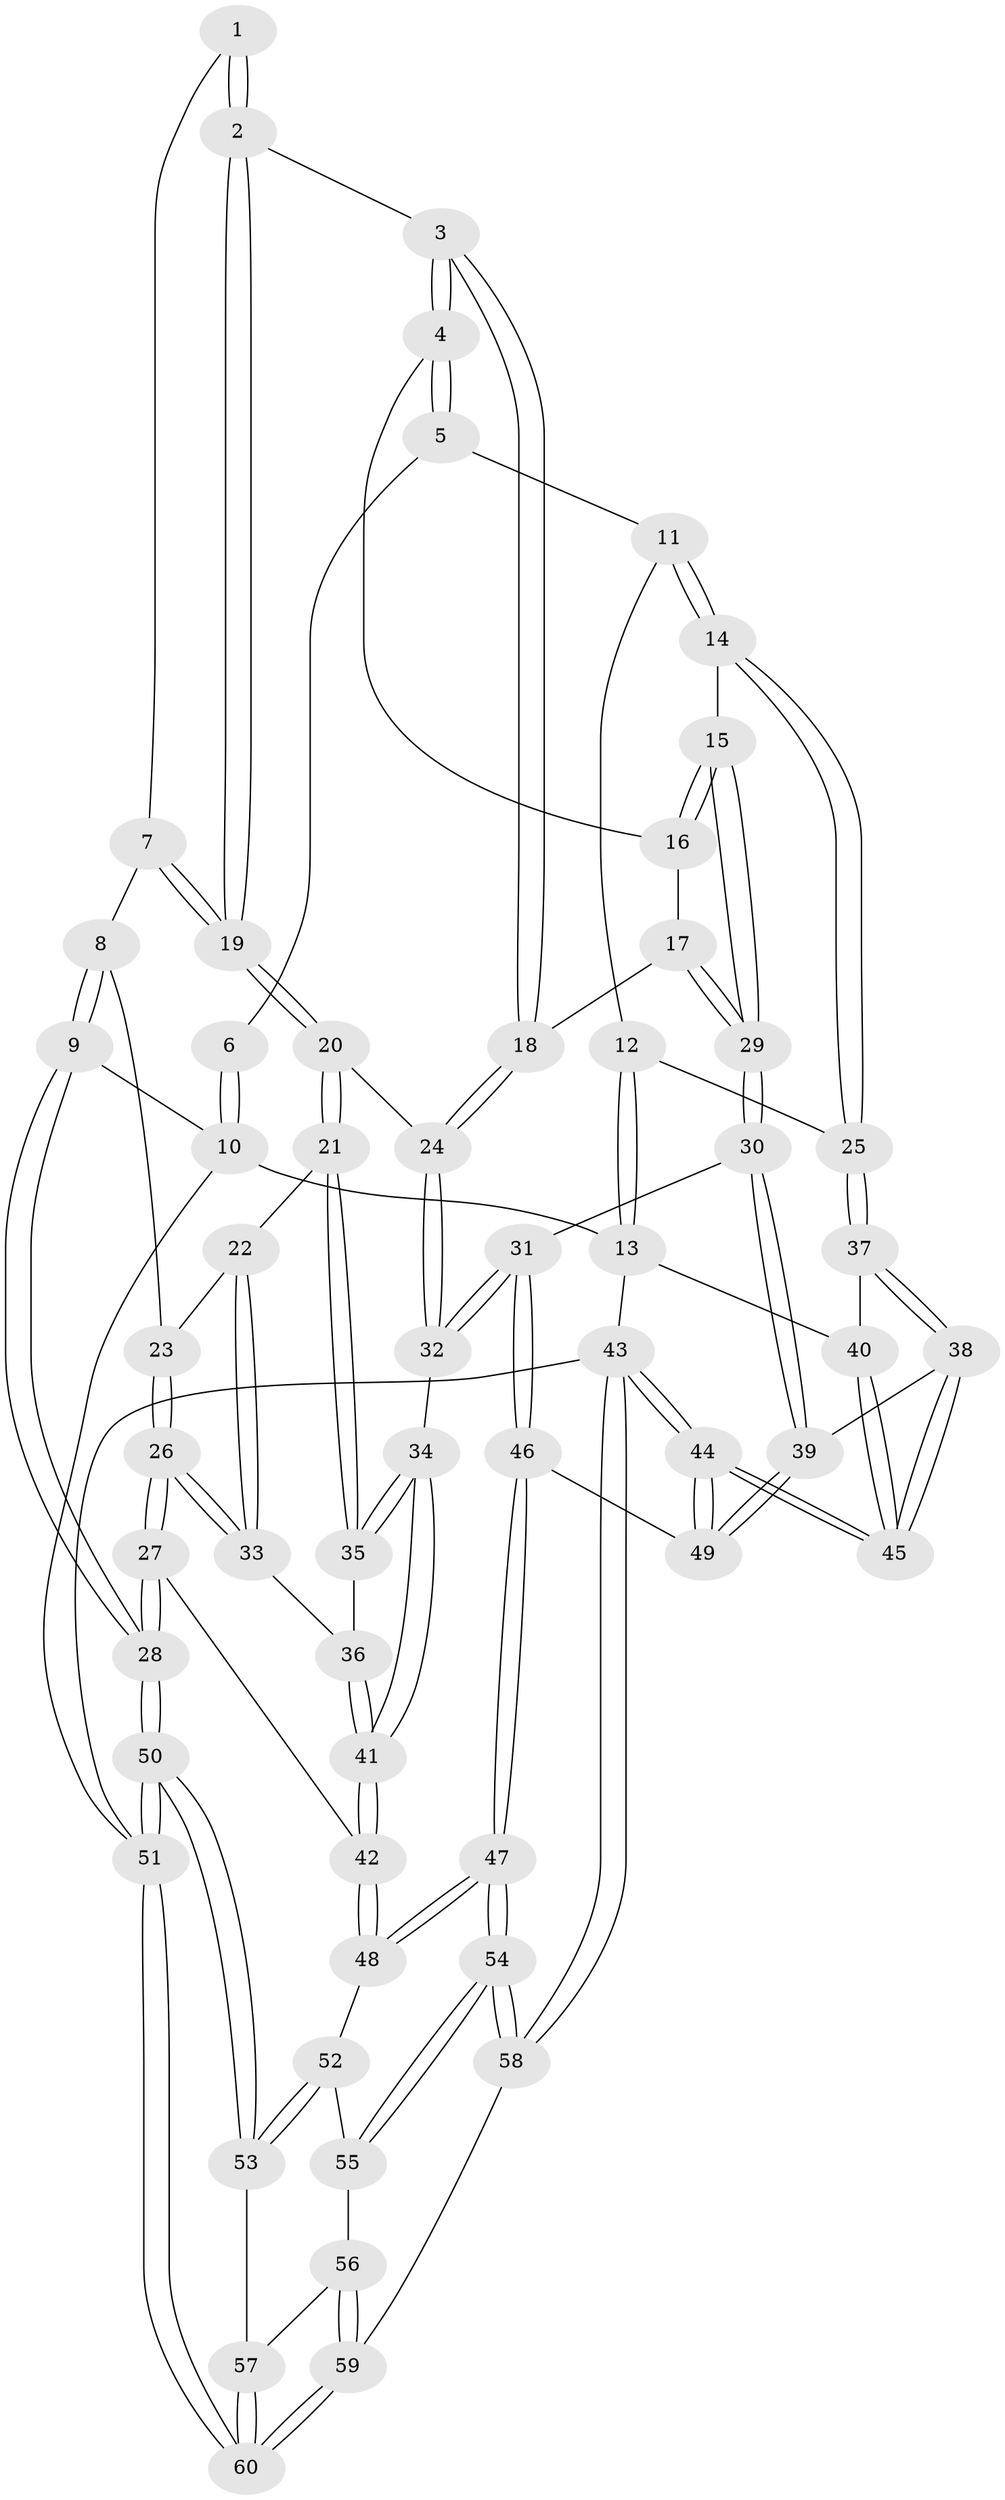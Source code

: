 // Generated by graph-tools (version 1.1) at 2025/16/03/09/25 04:16:49]
// undirected, 60 vertices, 147 edges
graph export_dot {
graph [start="1"]
  node [color=gray90,style=filled];
  1 [pos="+0.157322085829563+0"];
  2 [pos="+0.35209887119070765+0.14299092518395087"];
  3 [pos="+0.4248797335025346+0.09697920404902162"];
  4 [pos="+0.5306276143964461+0"];
  5 [pos="+0.5597060789037805+0"];
  6 [pos="+0.15387157442682017+0"];
  7 [pos="+0.14031558206273043+0.08318886479719335"];
  8 [pos="+0.13755496754340474+0.08714828665537189"];
  9 [pos="+0+0.3369986246501691"];
  10 [pos="+0+0"];
  11 [pos="+0.7414914341229096+0"];
  12 [pos="+1+0"];
  13 [pos="+1+0"];
  14 [pos="+0.7023311254758995+0.28080872806769225"];
  15 [pos="+0.646486058358145+0.28737263711753663"];
  16 [pos="+0.5382117683666062+0"];
  17 [pos="+0.5209704952587119+0.23523513624887368"];
  18 [pos="+0.47203891000154347+0.22363191584727055"];
  19 [pos="+0.3143155431049566+0.1838858526204781"];
  20 [pos="+0.3109402514669724+0.22268564781810327"];
  21 [pos="+0.29094077504164145+0.26062846555934277"];
  22 [pos="+0.21818033735905862+0.2503161874918182"];
  23 [pos="+0.16710901082521482+0.23163762784589167"];
  24 [pos="+0.4346155424646739+0.266593539070265"];
  25 [pos="+0.7765681134557573+0.29500963270006236"];
  26 [pos="+0.022627903546907763+0.36121108927384776"];
  27 [pos="+0+0.39547718630907613"];
  28 [pos="+0+0.3938593247269982"];
  29 [pos="+0.6306186951411973+0.2981142545582761"];
  30 [pos="+0.5027059149983872+0.4849470204784738"];
  31 [pos="+0.4993112104994263+0.48569147758884673"];
  32 [pos="+0.4728704595975838+0.4802967557260398"];
  33 [pos="+0.11960496764362144+0.3681435656176932"];
  34 [pos="+0.3924362004744522+0.4837521744432397"];
  35 [pos="+0.29188782827943166+0.32606275328775863"];
  36 [pos="+0.13123887762023156+0.37025613124260826"];
  37 [pos="+0.838850725178193+0.35716903375625625"];
  38 [pos="+0.8557073175638368+0.5472416041443726"];
  39 [pos="+0.7059069861026221+0.5861624393933053"];
  40 [pos="+1+0.19881480917398453"];
  41 [pos="+0.30607135192737295+0.5422466998091598"];
  42 [pos="+0.268087118518115+0.5855802584306886"];
  43 [pos="+1+1"];
  44 [pos="+1+1"];
  45 [pos="+1+0.7324687769089867"];
  46 [pos="+0.4831384819521451+0.8325623916127615"];
  47 [pos="+0.47185192523720887+0.842404354271273"];
  48 [pos="+0.26171408566472654+0.6090229034322547"];
  49 [pos="+0.6574153661457074+0.7935849862505489"];
  50 [pos="+0+0.7670727768684497"];
  51 [pos="+0+1"];
  52 [pos="+0.23101913288844825+0.6464228137779329"];
  53 [pos="+0+0.7691569290390484"];
  54 [pos="+0.44786279529496276+0.8871917780665269"];
  55 [pos="+0.25252068113642745+0.8370090971741095"];
  56 [pos="+0.18412372801678628+0.8739604767655261"];
  57 [pos="+0.17382323487898518+0.8767464889272373"];
  58 [pos="+0.4490916896192582+1"];
  59 [pos="+0.3935124815154766+1"];
  60 [pos="+0.13962841433807066+1"];
  1 -- 2;
  1 -- 2;
  1 -- 7;
  2 -- 3;
  2 -- 19;
  2 -- 19;
  3 -- 4;
  3 -- 4;
  3 -- 18;
  3 -- 18;
  4 -- 5;
  4 -- 5;
  4 -- 16;
  5 -- 6;
  5 -- 11;
  6 -- 10;
  6 -- 10;
  7 -- 8;
  7 -- 19;
  7 -- 19;
  8 -- 9;
  8 -- 9;
  8 -- 23;
  9 -- 10;
  9 -- 28;
  9 -- 28;
  10 -- 13;
  10 -- 51;
  11 -- 12;
  11 -- 14;
  11 -- 14;
  12 -- 13;
  12 -- 13;
  12 -- 25;
  13 -- 40;
  13 -- 43;
  14 -- 15;
  14 -- 25;
  14 -- 25;
  15 -- 16;
  15 -- 16;
  15 -- 29;
  15 -- 29;
  16 -- 17;
  17 -- 18;
  17 -- 29;
  17 -- 29;
  18 -- 24;
  18 -- 24;
  19 -- 20;
  19 -- 20;
  20 -- 21;
  20 -- 21;
  20 -- 24;
  21 -- 22;
  21 -- 35;
  21 -- 35;
  22 -- 23;
  22 -- 33;
  22 -- 33;
  23 -- 26;
  23 -- 26;
  24 -- 32;
  24 -- 32;
  25 -- 37;
  25 -- 37;
  26 -- 27;
  26 -- 27;
  26 -- 33;
  26 -- 33;
  27 -- 28;
  27 -- 28;
  27 -- 42;
  28 -- 50;
  28 -- 50;
  29 -- 30;
  29 -- 30;
  30 -- 31;
  30 -- 39;
  30 -- 39;
  31 -- 32;
  31 -- 32;
  31 -- 46;
  31 -- 46;
  32 -- 34;
  33 -- 36;
  34 -- 35;
  34 -- 35;
  34 -- 41;
  34 -- 41;
  35 -- 36;
  36 -- 41;
  36 -- 41;
  37 -- 38;
  37 -- 38;
  37 -- 40;
  38 -- 39;
  38 -- 45;
  38 -- 45;
  39 -- 49;
  39 -- 49;
  40 -- 45;
  40 -- 45;
  41 -- 42;
  41 -- 42;
  42 -- 48;
  42 -- 48;
  43 -- 44;
  43 -- 44;
  43 -- 58;
  43 -- 58;
  43 -- 51;
  44 -- 45;
  44 -- 45;
  44 -- 49;
  44 -- 49;
  46 -- 47;
  46 -- 47;
  46 -- 49;
  47 -- 48;
  47 -- 48;
  47 -- 54;
  47 -- 54;
  48 -- 52;
  50 -- 51;
  50 -- 51;
  50 -- 53;
  50 -- 53;
  51 -- 60;
  51 -- 60;
  52 -- 53;
  52 -- 53;
  52 -- 55;
  53 -- 57;
  54 -- 55;
  54 -- 55;
  54 -- 58;
  54 -- 58;
  55 -- 56;
  56 -- 57;
  56 -- 59;
  56 -- 59;
  57 -- 60;
  57 -- 60;
  58 -- 59;
  59 -- 60;
  59 -- 60;
}

